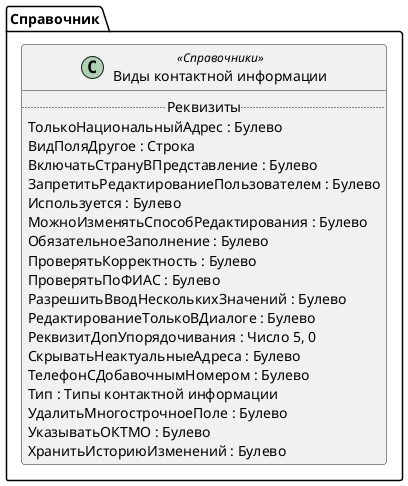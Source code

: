 ﻿@startuml ВидыКонтактнойИнформации
'!include templates.wsd
'..\include templates.wsd
class Справочник.ВидыКонтактнойИнформации as "Виды контактной информации" <<Справочники>>
{
..Реквизиты..
ТолькоНациональныйАдрес : Булево
ВидПоляДругое : Строка
ВключатьСтрануВПредставление : Булево
ЗапретитьРедактированиеПользователем : Булево
Используется : Булево
МожноИзменятьСпособРедактирования : Булево
ОбязательноеЗаполнение : Булево
ПроверятьКорректность : Булево
ПроверятьПоФИАС : Булево
РазрешитьВводНесколькихЗначений : Булево
РедактированиеТолькоВДиалоге : Булево
РеквизитДопУпорядочивания : Число 5, 0
СкрыватьНеактуальныеАдреса : Булево
ТелефонCДобавочнымНомером : Булево
Тип : Типы контактной информации
УдалитьМногострочноеПоле : Булево
УказыватьОКТМО : Булево
ХранитьИсториюИзменений : Булево
}
@enduml
